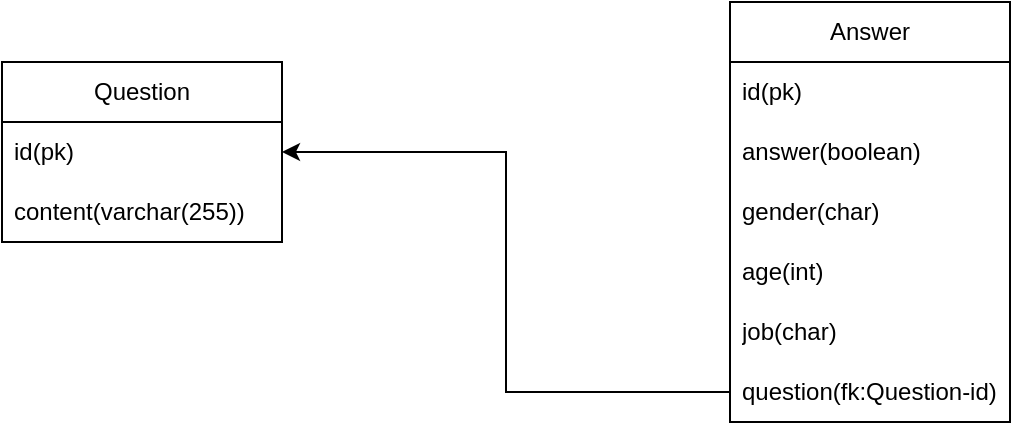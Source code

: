 <mxfile version="24.0.6" type="device">
  <diagram name="페이지-1" id="MpO3Ps4ckvewh71fWPQZ">
    <mxGraphModel dx="962" dy="613" grid="1" gridSize="10" guides="1" tooltips="1" connect="1" arrows="1" fold="1" page="1" pageScale="1" pageWidth="827" pageHeight="1169" math="0" shadow="0">
      <root>
        <mxCell id="0" />
        <mxCell id="1" parent="0" />
        <mxCell id="4YXy0bpwsbBPnmjlQBwJ-1" value="Question" style="swimlane;fontStyle=0;childLayout=stackLayout;horizontal=1;startSize=30;horizontalStack=0;resizeParent=1;resizeParentMax=0;resizeLast=0;collapsible=1;marginBottom=0;whiteSpace=wrap;html=1;" vertex="1" parent="1">
          <mxGeometry x="50" y="70" width="140" height="90" as="geometry" />
        </mxCell>
        <mxCell id="4YXy0bpwsbBPnmjlQBwJ-2" value="id(pk)" style="text;strokeColor=none;fillColor=none;align=left;verticalAlign=middle;spacingLeft=4;spacingRight=4;overflow=hidden;points=[[0,0.5],[1,0.5]];portConstraint=eastwest;rotatable=0;whiteSpace=wrap;html=1;" vertex="1" parent="4YXy0bpwsbBPnmjlQBwJ-1">
          <mxGeometry y="30" width="140" height="30" as="geometry" />
        </mxCell>
        <mxCell id="4YXy0bpwsbBPnmjlQBwJ-3" value="content(varchar(255))" style="text;strokeColor=none;fillColor=none;align=left;verticalAlign=middle;spacingLeft=4;spacingRight=4;overflow=hidden;points=[[0,0.5],[1,0.5]];portConstraint=eastwest;rotatable=0;whiteSpace=wrap;html=1;" vertex="1" parent="4YXy0bpwsbBPnmjlQBwJ-1">
          <mxGeometry y="60" width="140" height="30" as="geometry" />
        </mxCell>
        <mxCell id="4YXy0bpwsbBPnmjlQBwJ-5" value="Answer" style="swimlane;fontStyle=0;childLayout=stackLayout;horizontal=1;startSize=30;horizontalStack=0;resizeParent=1;resizeParentMax=0;resizeLast=0;collapsible=1;marginBottom=0;whiteSpace=wrap;html=1;" vertex="1" parent="1">
          <mxGeometry x="414" y="40" width="140" height="210" as="geometry" />
        </mxCell>
        <mxCell id="4YXy0bpwsbBPnmjlQBwJ-6" value="id(pk)" style="text;strokeColor=none;fillColor=none;align=left;verticalAlign=middle;spacingLeft=4;spacingRight=4;overflow=hidden;points=[[0,0.5],[1,0.5]];portConstraint=eastwest;rotatable=0;whiteSpace=wrap;html=1;" vertex="1" parent="4YXy0bpwsbBPnmjlQBwJ-5">
          <mxGeometry y="30" width="140" height="30" as="geometry" />
        </mxCell>
        <mxCell id="4YXy0bpwsbBPnmjlQBwJ-8" value="answer(boolean)" style="text;strokeColor=none;fillColor=none;align=left;verticalAlign=middle;spacingLeft=4;spacingRight=4;overflow=hidden;points=[[0,0.5],[1,0.5]];portConstraint=eastwest;rotatable=0;whiteSpace=wrap;html=1;" vertex="1" parent="4YXy0bpwsbBPnmjlQBwJ-5">
          <mxGeometry y="60" width="140" height="30" as="geometry" />
        </mxCell>
        <mxCell id="4YXy0bpwsbBPnmjlQBwJ-9" value="gender(char)" style="text;strokeColor=none;fillColor=none;align=left;verticalAlign=middle;spacingLeft=4;spacingRight=4;overflow=hidden;points=[[0,0.5],[1,0.5]];portConstraint=eastwest;rotatable=0;whiteSpace=wrap;html=1;" vertex="1" parent="4YXy0bpwsbBPnmjlQBwJ-5">
          <mxGeometry y="90" width="140" height="30" as="geometry" />
        </mxCell>
        <mxCell id="4YXy0bpwsbBPnmjlQBwJ-10" value="age(int)" style="text;strokeColor=none;fillColor=none;align=left;verticalAlign=middle;spacingLeft=4;spacingRight=4;overflow=hidden;points=[[0,0.5],[1,0.5]];portConstraint=eastwest;rotatable=0;whiteSpace=wrap;html=1;" vertex="1" parent="4YXy0bpwsbBPnmjlQBwJ-5">
          <mxGeometry y="120" width="140" height="30" as="geometry" />
        </mxCell>
        <mxCell id="4YXy0bpwsbBPnmjlQBwJ-11" value="job(char)" style="text;strokeColor=none;fillColor=none;align=left;verticalAlign=middle;spacingLeft=4;spacingRight=4;overflow=hidden;points=[[0,0.5],[1,0.5]];portConstraint=eastwest;rotatable=0;whiteSpace=wrap;html=1;" vertex="1" parent="4YXy0bpwsbBPnmjlQBwJ-5">
          <mxGeometry y="150" width="140" height="30" as="geometry" />
        </mxCell>
        <mxCell id="4YXy0bpwsbBPnmjlQBwJ-7" value="question(fk:Question-id)" style="text;strokeColor=none;fillColor=none;align=left;verticalAlign=middle;spacingLeft=4;spacingRight=4;overflow=hidden;points=[[0,0.5],[1,0.5]];portConstraint=eastwest;rotatable=0;whiteSpace=wrap;html=1;" vertex="1" parent="4YXy0bpwsbBPnmjlQBwJ-5">
          <mxGeometry y="180" width="140" height="30" as="geometry" />
        </mxCell>
        <mxCell id="4YXy0bpwsbBPnmjlQBwJ-12" style="edgeStyle=orthogonalEdgeStyle;rounded=0;orthogonalLoop=1;jettySize=auto;html=1;exitX=0;exitY=0.5;exitDx=0;exitDy=0;entryX=1;entryY=0.5;entryDx=0;entryDy=0;" edge="1" parent="1" source="4YXy0bpwsbBPnmjlQBwJ-7" target="4YXy0bpwsbBPnmjlQBwJ-2">
          <mxGeometry relative="1" as="geometry" />
        </mxCell>
      </root>
    </mxGraphModel>
  </diagram>
</mxfile>
